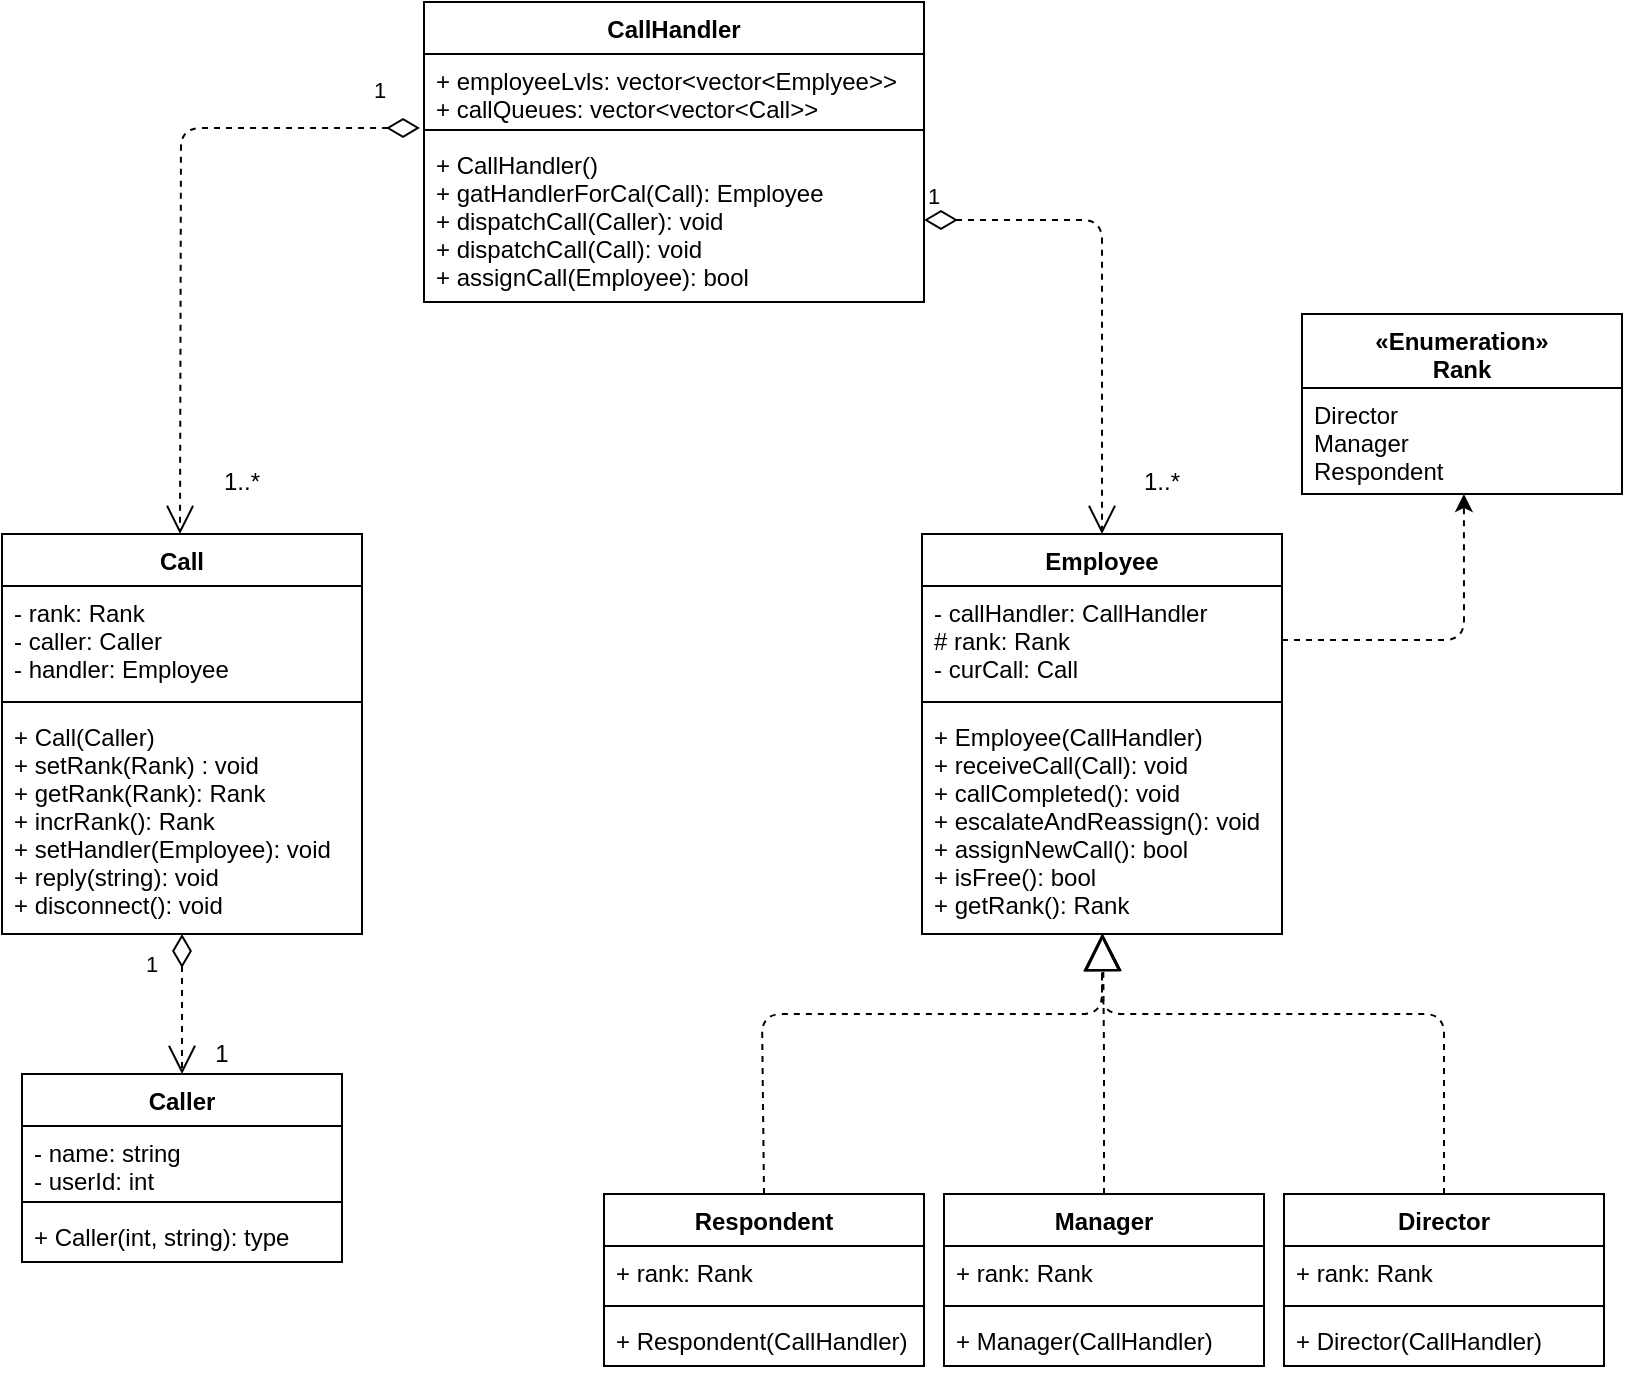 <mxfile version="12.9.2" type="device"><diagram id="5606NZSQ1nWPe3ad7Qem" name="Page-1"><mxGraphModel dx="1339" dy="799" grid="1" gridSize="10" guides="1" tooltips="1" connect="1" arrows="1" fold="1" page="1" pageScale="1" pageWidth="850" pageHeight="1100" math="0" shadow="0"><root><mxCell id="0"/><mxCell id="1" parent="0"/><mxCell id="q-2wsQqqdvjN9M60DtbU-33" value="" style="endArrow=classic;html=1;entryX=0.506;entryY=1;entryDx=0;entryDy=0;entryPerimeter=0;exitX=1;exitY=0.5;exitDx=0;exitDy=0;dashed=1;" edge="1" parent="1" source="q-2wsQqqdvjN9M60DtbU-2" target="q-2wsQqqdvjN9M60DtbU-24"><mxGeometry width="50" height="50" relative="1" as="geometry"><mxPoint x="700" y="496" as="sourcePoint"/><mxPoint x="750" y="456" as="targetPoint"/><Array as="points"><mxPoint x="751" y="449"/></Array></mxGeometry></mxCell><mxCell id="q-2wsQqqdvjN9M60DtbU-34" value="" style="endArrow=block;endSize=16;endFill=0;html=1;dashed=1;entryX=0.5;entryY=1;entryDx=0;entryDy=0;exitX=0.5;exitY=0;exitDx=0;exitDy=0;" edge="1" parent="1" source="q-2wsQqqdvjN9M60DtbU-5" target="q-2wsQqqdvjN9M60DtbU-1"><mxGeometry width="160" relative="1" as="geometry"><mxPoint x="370" y="676" as="sourcePoint"/><mxPoint x="530" y="676" as="targetPoint"/><Array as="points"><mxPoint x="400" y="636"/><mxPoint x="570" y="636"/></Array></mxGeometry></mxCell><mxCell id="q-2wsQqqdvjN9M60DtbU-35" value="" style="endArrow=block;endSize=16;endFill=0;html=1;dashed=1;exitX=0.5;exitY=0;exitDx=0;exitDy=0;" edge="1" parent="1" source="q-2wsQqqdvjN9M60DtbU-9" target="q-2wsQqqdvjN9M60DtbU-4"><mxGeometry width="160" relative="1" as="geometry"><mxPoint x="417" y="733" as="sourcePoint"/><mxPoint x="630" y="606" as="targetPoint"/><Array as="points"><mxPoint x="571" y="656"/></Array></mxGeometry></mxCell><mxCell id="q-2wsQqqdvjN9M60DtbU-36" value="" style="endArrow=block;endSize=16;endFill=0;html=1;dashed=1;exitX=0.5;exitY=0;exitDx=0;exitDy=0;" edge="1" parent="1" source="q-2wsQqqdvjN9M60DtbU-13" target="q-2wsQqqdvjN9M60DtbU-4"><mxGeometry width="160" relative="1" as="geometry"><mxPoint x="411" y="736" as="sourcePoint"/><mxPoint x="570" y="586" as="targetPoint"/><Array as="points"><mxPoint x="741" y="636"/><mxPoint x="570" y="636"/></Array></mxGeometry></mxCell><mxCell id="q-2wsQqqdvjN9M60DtbU-5" value="Respondent" style="swimlane;fontStyle=1;align=center;verticalAlign=top;childLayout=stackLayout;horizontal=1;startSize=26;horizontalStack=0;resizeParent=1;resizeParentMax=0;resizeLast=0;collapsible=1;marginBottom=0;" vertex="1" parent="1"><mxGeometry x="321" y="726" width="160" height="86" as="geometry"/></mxCell><mxCell id="q-2wsQqqdvjN9M60DtbU-6" value="+ rank: Rank" style="text;strokeColor=none;fillColor=none;align=left;verticalAlign=top;spacingLeft=4;spacingRight=4;overflow=hidden;rotatable=0;points=[[0,0.5],[1,0.5]];portConstraint=eastwest;" vertex="1" parent="q-2wsQqqdvjN9M60DtbU-5"><mxGeometry y="26" width="160" height="26" as="geometry"/></mxCell><mxCell id="q-2wsQqqdvjN9M60DtbU-7" value="" style="line;strokeWidth=1;fillColor=none;align=left;verticalAlign=middle;spacingTop=-1;spacingLeft=3;spacingRight=3;rotatable=0;labelPosition=right;points=[];portConstraint=eastwest;" vertex="1" parent="q-2wsQqqdvjN9M60DtbU-5"><mxGeometry y="52" width="160" height="8" as="geometry"/></mxCell><mxCell id="q-2wsQqqdvjN9M60DtbU-8" value="+ Respondent(CallHandler)" style="text;strokeColor=none;fillColor=none;align=left;verticalAlign=top;spacingLeft=4;spacingRight=4;overflow=hidden;rotatable=0;points=[[0,0.5],[1,0.5]];portConstraint=eastwest;" vertex="1" parent="q-2wsQqqdvjN9M60DtbU-5"><mxGeometry y="60" width="160" height="26" as="geometry"/></mxCell><mxCell id="q-2wsQqqdvjN9M60DtbU-9" value="Manager" style="swimlane;fontStyle=1;align=center;verticalAlign=top;childLayout=stackLayout;horizontal=1;startSize=26;horizontalStack=0;resizeParent=1;resizeParentMax=0;resizeLast=0;collapsible=1;marginBottom=0;" vertex="1" parent="1"><mxGeometry x="491" y="726" width="160" height="86" as="geometry"/></mxCell><mxCell id="q-2wsQqqdvjN9M60DtbU-10" value="+ rank: Rank" style="text;strokeColor=none;fillColor=none;align=left;verticalAlign=top;spacingLeft=4;spacingRight=4;overflow=hidden;rotatable=0;points=[[0,0.5],[1,0.5]];portConstraint=eastwest;" vertex="1" parent="q-2wsQqqdvjN9M60DtbU-9"><mxGeometry y="26" width="160" height="26" as="geometry"/></mxCell><mxCell id="q-2wsQqqdvjN9M60DtbU-11" value="" style="line;strokeWidth=1;fillColor=none;align=left;verticalAlign=middle;spacingTop=-1;spacingLeft=3;spacingRight=3;rotatable=0;labelPosition=right;points=[];portConstraint=eastwest;" vertex="1" parent="q-2wsQqqdvjN9M60DtbU-9"><mxGeometry y="52" width="160" height="8" as="geometry"/></mxCell><mxCell id="q-2wsQqqdvjN9M60DtbU-12" value="+ Manager(CallHandler)" style="text;strokeColor=none;fillColor=none;align=left;verticalAlign=top;spacingLeft=4;spacingRight=4;overflow=hidden;rotatable=0;points=[[0,0.5],[1,0.5]];portConstraint=eastwest;" vertex="1" parent="q-2wsQqqdvjN9M60DtbU-9"><mxGeometry y="60" width="160" height="26" as="geometry"/></mxCell><mxCell id="q-2wsQqqdvjN9M60DtbU-13" value="Director" style="swimlane;fontStyle=1;align=center;verticalAlign=top;childLayout=stackLayout;horizontal=1;startSize=26;horizontalStack=0;resizeParent=1;resizeParentMax=0;resizeLast=0;collapsible=1;marginBottom=0;" vertex="1" parent="1"><mxGeometry x="661" y="726" width="160" height="86" as="geometry"/></mxCell><mxCell id="q-2wsQqqdvjN9M60DtbU-14" value="+ rank: Rank" style="text;strokeColor=none;fillColor=none;align=left;verticalAlign=top;spacingLeft=4;spacingRight=4;overflow=hidden;rotatable=0;points=[[0,0.5],[1,0.5]];portConstraint=eastwest;" vertex="1" parent="q-2wsQqqdvjN9M60DtbU-13"><mxGeometry y="26" width="160" height="26" as="geometry"/></mxCell><mxCell id="q-2wsQqqdvjN9M60DtbU-15" value="" style="line;strokeWidth=1;fillColor=none;align=left;verticalAlign=middle;spacingTop=-1;spacingLeft=3;spacingRight=3;rotatable=0;labelPosition=right;points=[];portConstraint=eastwest;" vertex="1" parent="q-2wsQqqdvjN9M60DtbU-13"><mxGeometry y="52" width="160" height="8" as="geometry"/></mxCell><mxCell id="q-2wsQqqdvjN9M60DtbU-16" value="+ Director(CallHandler)" style="text;strokeColor=none;fillColor=none;align=left;verticalAlign=top;spacingLeft=4;spacingRight=4;overflow=hidden;rotatable=0;points=[[0,0.5],[1,0.5]];portConstraint=eastwest;" vertex="1" parent="q-2wsQqqdvjN9M60DtbU-13"><mxGeometry y="60" width="160" height="26" as="geometry"/></mxCell><mxCell id="q-2wsQqqdvjN9M60DtbU-1" value="Employee" style="swimlane;fontStyle=1;align=center;verticalAlign=top;childLayout=stackLayout;horizontal=1;startSize=26;horizontalStack=0;resizeParent=1;resizeParentMax=0;resizeLast=0;collapsible=1;marginBottom=0;" vertex="1" parent="1"><mxGeometry x="480" y="396" width="180" height="200" as="geometry"/></mxCell><mxCell id="q-2wsQqqdvjN9M60DtbU-2" value="- callHandler: CallHandler&#xA;# rank: Rank&#xA;- curCall: Call&#xA;" style="text;strokeColor=none;fillColor=none;align=left;verticalAlign=top;spacingLeft=4;spacingRight=4;overflow=hidden;rotatable=0;points=[[0,0.5],[1,0.5]];portConstraint=eastwest;" vertex="1" parent="q-2wsQqqdvjN9M60DtbU-1"><mxGeometry y="26" width="180" height="54" as="geometry"/></mxCell><mxCell id="q-2wsQqqdvjN9M60DtbU-3" value="" style="line;strokeWidth=1;fillColor=none;align=left;verticalAlign=middle;spacingTop=-1;spacingLeft=3;spacingRight=3;rotatable=0;labelPosition=right;points=[];portConstraint=eastwest;" vertex="1" parent="q-2wsQqqdvjN9M60DtbU-1"><mxGeometry y="80" width="180" height="8" as="geometry"/></mxCell><mxCell id="q-2wsQqqdvjN9M60DtbU-4" value="+ Employee(CallHandler)&#xA;+ receiveCall(Call): void&#xA;+ callCompleted(): void&#xA;+ escalateAndReassign(): void&#xA;+ assignNewCall(): bool&#xA;+ isFree(): bool&#xA;+ getRank(): Rank&#xA;" style="text;strokeColor=none;fillColor=none;align=left;verticalAlign=top;spacingLeft=4;spacingRight=4;overflow=hidden;rotatable=0;points=[[0,0.5],[1,0.5]];portConstraint=eastwest;" vertex="1" parent="q-2wsQqqdvjN9M60DtbU-1"><mxGeometry y="88" width="180" height="112" as="geometry"/></mxCell><mxCell id="q-2wsQqqdvjN9M60DtbU-41" value="Caller" style="swimlane;fontStyle=1;align=center;verticalAlign=top;childLayout=stackLayout;horizontal=1;startSize=26;horizontalStack=0;resizeParent=1;resizeParentMax=0;resizeLast=0;collapsible=1;marginBottom=0;" vertex="1" parent="1"><mxGeometry x="30" y="666" width="160" height="94" as="geometry"/></mxCell><mxCell id="q-2wsQqqdvjN9M60DtbU-42" value="- name: string&#xA;- userId: int&#xA;" style="text;strokeColor=none;fillColor=none;align=left;verticalAlign=top;spacingLeft=4;spacingRight=4;overflow=hidden;rotatable=0;points=[[0,0.5],[1,0.5]];portConstraint=eastwest;" vertex="1" parent="q-2wsQqqdvjN9M60DtbU-41"><mxGeometry y="26" width="160" height="34" as="geometry"/></mxCell><mxCell id="q-2wsQqqdvjN9M60DtbU-43" value="" style="line;strokeWidth=1;fillColor=none;align=left;verticalAlign=middle;spacingTop=-1;spacingLeft=3;spacingRight=3;rotatable=0;labelPosition=right;points=[];portConstraint=eastwest;" vertex="1" parent="q-2wsQqqdvjN9M60DtbU-41"><mxGeometry y="60" width="160" height="8" as="geometry"/></mxCell><mxCell id="q-2wsQqqdvjN9M60DtbU-44" value="+ Caller(int, string): type" style="text;strokeColor=none;fillColor=none;align=left;verticalAlign=top;spacingLeft=4;spacingRight=4;overflow=hidden;rotatable=0;points=[[0,0.5],[1,0.5]];portConstraint=eastwest;" vertex="1" parent="q-2wsQqqdvjN9M60DtbU-41"><mxGeometry y="68" width="160" height="26" as="geometry"/></mxCell><mxCell id="q-2wsQqqdvjN9M60DtbU-23" value="«Enumeration»&#xA;Rank" style="swimlane;fontStyle=1;align=center;verticalAlign=top;childLayout=stackLayout;horizontal=1;startSize=37;horizontalStack=0;resizeParent=1;resizeParentMax=0;resizeLast=0;collapsible=1;marginBottom=0;" vertex="1" parent="1"><mxGeometry x="670" y="286" width="160" height="90" as="geometry"/></mxCell><mxCell id="q-2wsQqqdvjN9M60DtbU-24" value="Director&#xA;Manager&#xA;Respondent&#xA;" style="text;strokeColor=none;fillColor=none;align=left;verticalAlign=top;spacingLeft=4;spacingRight=4;overflow=hidden;rotatable=0;points=[[0,0.5],[1,0.5]];portConstraint=eastwest;" vertex="1" parent="q-2wsQqqdvjN9M60DtbU-23"><mxGeometry y="37" width="160" height="53" as="geometry"/></mxCell><mxCell id="q-2wsQqqdvjN9M60DtbU-17" value="Call" style="swimlane;fontStyle=1;align=center;verticalAlign=top;childLayout=stackLayout;horizontal=1;startSize=26;horizontalStack=0;resizeParent=1;resizeParentMax=0;resizeLast=0;collapsible=1;marginBottom=0;" vertex="1" parent="1"><mxGeometry x="20" y="396" width="180" height="200" as="geometry"/></mxCell><mxCell id="q-2wsQqqdvjN9M60DtbU-18" value="- rank: Rank&#xA;- caller: Caller&#xA;- handler: Employee&#xA;" style="text;strokeColor=none;fillColor=none;align=left;verticalAlign=top;spacingLeft=4;spacingRight=4;overflow=hidden;rotatable=0;points=[[0,0.5],[1,0.5]];portConstraint=eastwest;" vertex="1" parent="q-2wsQqqdvjN9M60DtbU-17"><mxGeometry y="26" width="180" height="54" as="geometry"/></mxCell><mxCell id="q-2wsQqqdvjN9M60DtbU-19" value="" style="line;strokeWidth=1;fillColor=none;align=left;verticalAlign=middle;spacingTop=-1;spacingLeft=3;spacingRight=3;rotatable=0;labelPosition=right;points=[];portConstraint=eastwest;" vertex="1" parent="q-2wsQqqdvjN9M60DtbU-17"><mxGeometry y="80" width="180" height="8" as="geometry"/></mxCell><mxCell id="q-2wsQqqdvjN9M60DtbU-20" value="+ Call(Caller)&#xA;+ setRank(Rank) : void&#xA;+ getRank(Rank): Rank&#xA;+ incrRank(): Rank&#xA;+ setHandler(Employee): void&#xA;+ reply(string): void&#xA;+ disconnect(): void&#xA;&#xA;&#xA;" style="text;strokeColor=none;fillColor=none;align=left;verticalAlign=top;spacingLeft=4;spacingRight=4;overflow=hidden;rotatable=0;points=[[0,0.5],[1,0.5]];portConstraint=eastwest;" vertex="1" parent="q-2wsQqqdvjN9M60DtbU-17"><mxGeometry y="88" width="180" height="112" as="geometry"/></mxCell><mxCell id="q-2wsQqqdvjN9M60DtbU-37" value="CallHandler" style="swimlane;fontStyle=1;align=center;verticalAlign=top;childLayout=stackLayout;horizontal=1;startSize=26;horizontalStack=0;resizeParent=1;resizeParentMax=0;resizeLast=0;collapsible=1;marginBottom=0;" vertex="1" parent="1"><mxGeometry x="231" y="130" width="250" height="150" as="geometry"/></mxCell><mxCell id="q-2wsQqqdvjN9M60DtbU-38" value="+ employeeLvls: vector&lt;vector&lt;Emplyee&gt;&gt;&#xA;+ callQueues: vector&lt;vector&lt;Call&gt;&gt;&#xA;" style="text;strokeColor=none;fillColor=none;align=left;verticalAlign=top;spacingLeft=4;spacingRight=4;overflow=hidden;rotatable=0;points=[[0,0.5],[1,0.5]];portConstraint=eastwest;" vertex="1" parent="q-2wsQqqdvjN9M60DtbU-37"><mxGeometry y="26" width="250" height="34" as="geometry"/></mxCell><mxCell id="q-2wsQqqdvjN9M60DtbU-39" value="" style="line;strokeWidth=1;fillColor=none;align=left;verticalAlign=middle;spacingTop=-1;spacingLeft=3;spacingRight=3;rotatable=0;labelPosition=right;points=[];portConstraint=eastwest;" vertex="1" parent="q-2wsQqqdvjN9M60DtbU-37"><mxGeometry y="60" width="250" height="8" as="geometry"/></mxCell><mxCell id="q-2wsQqqdvjN9M60DtbU-40" value="+ CallHandler()&#xA;+ gatHandlerForCal(Call): Employee&#xA;+ dispatchCall(Caller): void&#xA;+ dispatchCall(Call): void&#xA;+ assignCall(Employee): bool&#xA;" style="text;strokeColor=none;fillColor=none;align=left;verticalAlign=top;spacingLeft=4;spacingRight=4;overflow=hidden;rotatable=0;points=[[0,0.5],[1,0.5]];portConstraint=eastwest;" vertex="1" parent="q-2wsQqqdvjN9M60DtbU-37"><mxGeometry y="68" width="250" height="82" as="geometry"/></mxCell><mxCell id="q-2wsQqqdvjN9M60DtbU-45" value="1" style="endArrow=open;html=1;endSize=12;startArrow=diamondThin;startSize=14;startFill=0;edgeStyle=orthogonalEdgeStyle;align=left;verticalAlign=bottom;dashed=1;entryX=0.5;entryY=0;entryDx=0;entryDy=0;" edge="1" parent="1" source="q-2wsQqqdvjN9M60DtbU-40" target="q-2wsQqqdvjN9M60DtbU-1"><mxGeometry x="-1" y="3" relative="1" as="geometry"><mxPoint x="330" y="380" as="sourcePoint"/><mxPoint x="390" y="440" as="targetPoint"/></mxGeometry></mxCell><mxCell id="q-2wsQqqdvjN9M60DtbU-46" value="1" style="endArrow=open;html=1;endSize=12;startArrow=diamondThin;startSize=14;startFill=0;edgeStyle=orthogonalEdgeStyle;align=left;verticalAlign=bottom;dashed=1;entryX=0.5;entryY=0;entryDx=0;entryDy=0;exitX=-0.008;exitY=1.088;exitDx=0;exitDy=0;exitPerimeter=0;" edge="1" parent="1" source="q-2wsQqqdvjN9M60DtbU-38"><mxGeometry x="-0.844" y="-10" relative="1" as="geometry"><mxPoint x="190" y="220" as="sourcePoint"/><mxPoint x="109" y="396" as="targetPoint"/><mxPoint as="offset"/></mxGeometry></mxCell><mxCell id="q-2wsQqqdvjN9M60DtbU-47" value="1" style="endArrow=open;html=1;endSize=12;startArrow=diamondThin;startSize=14;startFill=0;edgeStyle=orthogonalEdgeStyle;align=left;verticalAlign=bottom;dashed=1;exitX=0.5;exitY=1;exitDx=0;exitDy=0;" edge="1" parent="1" source="q-2wsQqqdvjN9M60DtbU-17" target="q-2wsQqqdvjN9M60DtbU-41"><mxGeometry x="-0.314" y="-20" relative="1" as="geometry"><mxPoint x="200" y="620" as="sourcePoint"/><mxPoint x="111" y="666" as="targetPoint"/><mxPoint as="offset"/></mxGeometry></mxCell><mxCell id="q-2wsQqqdvjN9M60DtbU-49" value="1" style="text;html=1;strokeColor=none;fillColor=none;align=center;verticalAlign=middle;whiteSpace=wrap;rounded=0;" vertex="1" parent="1"><mxGeometry x="110" y="646" width="40" height="20" as="geometry"/></mxCell><mxCell id="q-2wsQqqdvjN9M60DtbU-50" value="1..*" style="text;html=1;strokeColor=none;fillColor=none;align=center;verticalAlign=middle;whiteSpace=wrap;rounded=0;" vertex="1" parent="1"><mxGeometry x="120" y="360" width="40" height="20" as="geometry"/></mxCell><mxCell id="q-2wsQqqdvjN9M60DtbU-51" value="1..*" style="text;html=1;strokeColor=none;fillColor=none;align=center;verticalAlign=middle;whiteSpace=wrap;rounded=0;" vertex="1" parent="1"><mxGeometry x="580" y="360" width="40" height="20" as="geometry"/></mxCell></root></mxGraphModel></diagram></mxfile>